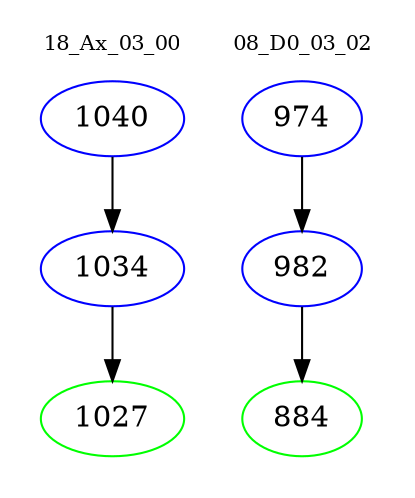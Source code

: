 digraph{
subgraph cluster_0 {
color = white
label = "18_Ax_03_00";
fontsize=10;
T0_1040 [label="1040", color="blue"]
T0_1040 -> T0_1034 [color="black"]
T0_1034 [label="1034", color="blue"]
T0_1034 -> T0_1027 [color="black"]
T0_1027 [label="1027", color="green"]
}
subgraph cluster_1 {
color = white
label = "08_D0_03_02";
fontsize=10;
T1_974 [label="974", color="blue"]
T1_974 -> T1_982 [color="black"]
T1_982 [label="982", color="blue"]
T1_982 -> T1_884 [color="black"]
T1_884 [label="884", color="green"]
}
}
